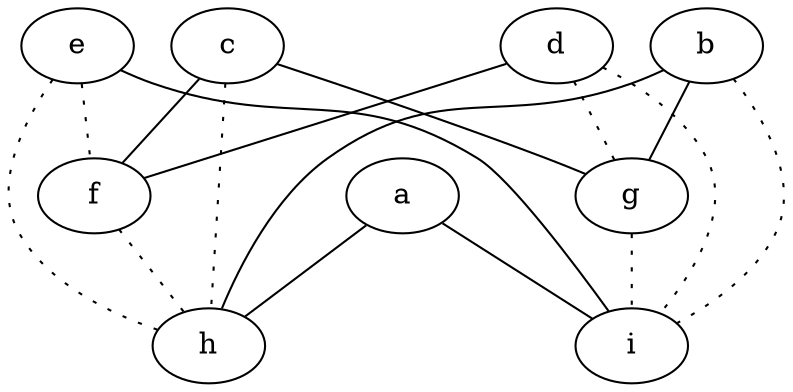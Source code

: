 graph {
a -- h;
a -- i;
b -- g;
b -- h;
b -- i [style=dotted];
c -- f;
c -- g;
c -- h [style=dotted];
d -- f;
d -- g [style=dotted];
d -- i [style=dotted];
e -- f [style=dotted];
e -- h [style=dotted];
e -- i;
f -- h [style=dotted];
g -- i [style=dotted];
}
